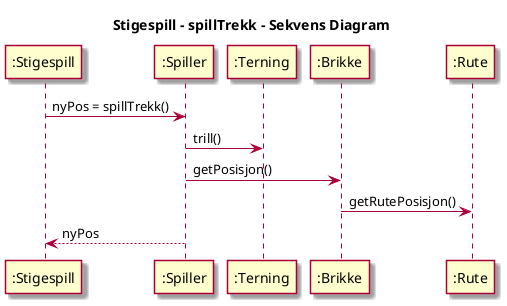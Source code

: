 @startuml Sekvens_spill_spillTrekk

skin rose

title "Stigespill - spillTrekk - Sekvens Diagram"

participant ":Stigespill" as sp
participant ":Spiller" as s
participant ":Terning" as t
participant ":Brikke" as br
participant ":Rute" as r

!startsub spillTrekk
sp -> s: nyPos = spillTrekk()
s -> t: trill()
s -> br: getPosisjon()
br -> r: getRutePosisjon()
sp <-- s: nyPos
!endsub

@enduml